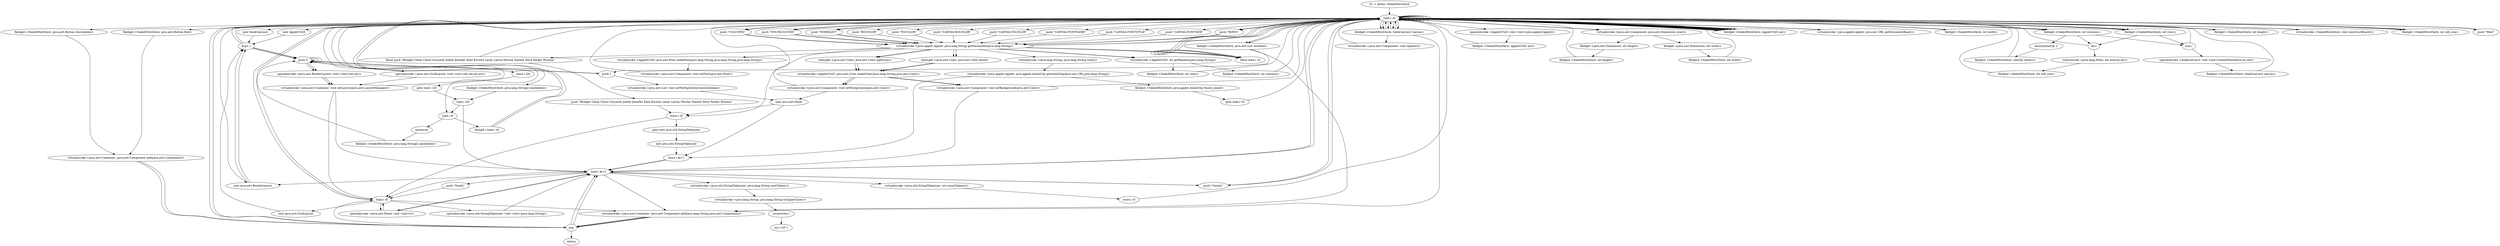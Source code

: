 digraph "" {
    "r0 := @this: SeekAWord3ech"
    "load.r r0"
    "r0 := @this: SeekAWord3ech"->"load.r r0";
    "new AppletUtil3"
    "load.r r0"->"new AppletUtil3";
    "dup1.r"
    "new AppletUtil3"->"dup1.r";
    "dup1.r"->"load.r r0";
    "specialinvoke <AppletUtil3: void <init>(java.applet.Applet)>"
    "load.r r0"->"specialinvoke <AppletUtil3: void <init>(java.applet.Applet)>";
    "fieldput <SeekAWord3ech: AppletUtil3 aut>"
    "specialinvoke <AppletUtil3: void <init>(java.applet.Applet)>"->"fieldput <SeekAWord3ech: AppletUtil3 aut>";
    "fieldput <SeekAWord3ech: AppletUtil3 aut>"->"load.r r0";
    "load.r r0"->"load.r r0";
    "virtualinvoke <java.awt.Component: java.awt.Dimension size()>"
    "load.r r0"->"virtualinvoke <java.awt.Component: java.awt.Dimension size()>";
    "fieldget <java.awt.Dimension: int width>"
    "virtualinvoke <java.awt.Component: java.awt.Dimension size()>"->"fieldget <java.awt.Dimension: int width>";
    "fieldput <SeekAWord3ech: int width>"
    "fieldget <java.awt.Dimension: int width>"->"fieldput <SeekAWord3ech: int width>";
    "fieldput <SeekAWord3ech: int width>"->"load.r r0";
    "load.r r0"->"load.r r0";
    "load.r r0"->"virtualinvoke <java.awt.Component: java.awt.Dimension size()>";
    "fieldget <java.awt.Dimension: int height>"
    "virtualinvoke <java.awt.Component: java.awt.Dimension size()>"->"fieldget <java.awt.Dimension: int height>";
    "fieldput <SeekAWord3ech: int height>"
    "fieldget <java.awt.Dimension: int height>"->"fieldput <SeekAWord3ech: int height>";
    "fieldput <SeekAWord3ech: int height>"->"load.r r0";
    "push \"ROWS\""
    "load.r r0"->"push \"ROWS\"";
    "virtualinvoke <java.applet.Applet: java.lang.String getParameter(java.lang.String)>"
    "push \"ROWS\""->"virtualinvoke <java.applet.Applet: java.lang.String getParameter(java.lang.String)>";
    "ifnull load.r r0"
    "virtualinvoke <java.applet.Applet: java.lang.String getParameter(java.lang.String)>"->"ifnull load.r r0";
    "ifnull load.r r0"->"load.r r0";
    "load.r r0"->"load.r r0";
    "fieldget <SeekAWord3ech: AppletUtil3 aut>"
    "load.r r0"->"fieldget <SeekAWord3ech: AppletUtil3 aut>";
    "fieldget <SeekAWord3ech: AppletUtil3 aut>"->"load.r r0";
    "load.r r0"->"push \"ROWS\"";
    "push \"ROWS\""->"virtualinvoke <java.applet.Applet: java.lang.String getParameter(java.lang.String)>";
    "virtualinvoke <AppletUtil3: int getRandom(java.lang.String)>"
    "virtualinvoke <java.applet.Applet: java.lang.String getParameter(java.lang.String)>"->"virtualinvoke <AppletUtil3: int getRandom(java.lang.String)>";
    "fieldput <SeekAWord3ech: int rows>"
    "virtualinvoke <AppletUtil3: int getRandom(java.lang.String)>"->"fieldput <SeekAWord3ech: int rows>";
    "fieldput <SeekAWord3ech: int rows>"->"load.r r0";
    "push \"COLUMNS\""
    "load.r r0"->"push \"COLUMNS\"";
    "push \"COLUMNS\""->"virtualinvoke <java.applet.Applet: java.lang.String getParameter(java.lang.String)>";
    "virtualinvoke <java.applet.Applet: java.lang.String getParameter(java.lang.String)>"->"ifnull load.r r0";
    "ifnull load.r r0"->"load.r r0";
    "load.r r0"->"load.r r0";
    "load.r r0"->"fieldget <SeekAWord3ech: AppletUtil3 aut>";
    "fieldget <SeekAWord3ech: AppletUtil3 aut>"->"load.r r0";
    "load.r r0"->"push \"COLUMNS\"";
    "push \"COLUMNS\""->"virtualinvoke <java.applet.Applet: java.lang.String getParameter(java.lang.String)>";
    "virtualinvoke <java.applet.Applet: java.lang.String getParameter(java.lang.String)>"->"virtualinvoke <AppletUtil3: int getRandom(java.lang.String)>";
    "fieldput <SeekAWord3ech: int columns>"
    "virtualinvoke <AppletUtil3: int getRandom(java.lang.String)>"->"fieldput <SeekAWord3ech: int columns>";
    "fieldput <SeekAWord3ech: int columns>"->"load.r r0";
    "push \"FOUND.SOUND\""
    "load.r r0"->"push \"FOUND.SOUND\"";
    "push \"FOUND.SOUND\""->"virtualinvoke <java.applet.Applet: java.lang.String getParameter(java.lang.String)>";
    "virtualinvoke <java.applet.Applet: java.lang.String getParameter(java.lang.String)>"->"ifnull load.r r0";
    "ifnull load.r r0"->"load.r r0";
    "load.r r0"->"load.r r0";
    "load.r r0"->"load.r r0";
    "virtualinvoke <java.applet.Applet: java.net.URL getDocumentBase()>"
    "load.r r0"->"virtualinvoke <java.applet.Applet: java.net.URL getDocumentBase()>";
    "virtualinvoke <java.applet.Applet: java.net.URL getDocumentBase()>"->"load.r r0";
    "load.r r0"->"push \"FOUND.SOUND\"";
    "push \"FOUND.SOUND\""->"virtualinvoke <java.applet.Applet: java.lang.String getParameter(java.lang.String)>";
    "virtualinvoke <java.lang.String: java.lang.String trim()>"
    "virtualinvoke <java.applet.Applet: java.lang.String getParameter(java.lang.String)>"->"virtualinvoke <java.lang.String: java.lang.String trim()>";
    "virtualinvoke <java.applet.Applet: java.applet.AudioClip getAudioClip(java.net.URL,java.lang.String)>"
    "virtualinvoke <java.lang.String: java.lang.String trim()>"->"virtualinvoke <java.applet.Applet: java.applet.AudioClip getAudioClip(java.net.URL,java.lang.String)>";
    "fieldput <SeekAWord3ech: java.applet.AudioClip found_sound>"
    "virtualinvoke <java.applet.Applet: java.applet.AudioClip getAudioClip(java.net.URL,java.lang.String)>"->"fieldput <SeekAWord3ech: java.applet.AudioClip found_sound>";
    "goto load.r r0"
    "fieldput <SeekAWord3ech: java.applet.AudioClip found_sound>"->"goto load.r r0";
    "goto load.r r0"->"load.r r0";
    "load.r r0"->"load.r r0";
    "fieldget <SeekAWord3ech: int width>"
    "load.r r0"->"fieldget <SeekAWord3ech: int width>";
    "fieldget <SeekAWord3ech: int width>"->"load.r r0";
    "fieldget <SeekAWord3ech: int columns>"
    "load.r r0"->"fieldget <SeekAWord3ech: int columns>";
    "div.i"
    "fieldget <SeekAWord3ech: int columns>"->"div.i";
    "div.i"->"load.r r0";
    "fieldget <SeekAWord3ech: int height>"
    "load.r r0"->"fieldget <SeekAWord3ech: int height>";
    "fieldget <SeekAWord3ech: int height>"->"load.r r0";
    "fieldget <SeekAWord3ech: int rows>"
    "load.r r0"->"fieldget <SeekAWord3ech: int rows>";
    "fieldget <SeekAWord3ech: int rows>"->"div.i";
    "staticinvoke <java.lang.Math: int min(int,int)>"
    "div.i"->"staticinvoke <java.lang.Math: int min(int,int)>";
    "fieldput <SeekAWord3ech: int cell_size>"
    "staticinvoke <java.lang.Math: int min(int,int)>"->"fieldput <SeekAWord3ech: int cell_size>";
    "fieldput <SeekAWord3ech: int cell_size>"->"load.r r0";
    "load.r r0"->"load.r r0";
    "load.r r0"->"fieldget <SeekAWord3ech: int rows>";
    "fieldget <SeekAWord3ech: int rows>"->"load.r r0";
    "load.r r0"->"fieldget <SeekAWord3ech: int columns>";
    "newmultiarray 2"
    "fieldget <SeekAWord3ech: int columns>"->"newmultiarray 2";
    "fieldput <SeekAWord3ech: char[][] letters>"
    "newmultiarray 2"->"fieldput <SeekAWord3ech: char[][] letters>";
    "fieldput <SeekAWord3ech: char[][] letters>"->"load.r r0";
    "push \"WORDLIST\""
    "load.r r0"->"push \"WORDLIST\"";
    "push \"WORDLIST\""->"virtualinvoke <java.applet.Applet: java.lang.String getParameter(java.lang.String)>";
    "ifnull push \"Bridget Chloe Claire Gwyneth Judith Jennifer Kate Kirsten Lacey Larisa Mischa Natalie Neve Parker Winona\""
    "virtualinvoke <java.applet.Applet: java.lang.String getParameter(java.lang.String)>"->"ifnull push \"Bridget Chloe Claire Gwyneth Judith Jennifer Kate Kirsten Lacey Larisa Mischa Natalie Neve Parker Winona\"";
    "ifnull push \"Bridget Chloe Claire Gwyneth Judith Jennifer Kate Kirsten Lacey Larisa Mischa Natalie Neve Parker Winona\""->"load.r r0";
    "load.r r0"->"push \"WORDLIST\"";
    "push \"WORDLIST\""->"virtualinvoke <java.applet.Applet: java.lang.String getParameter(java.lang.String)>";
    "store.r i0"
    "virtualinvoke <java.applet.Applet: java.lang.String getParameter(java.lang.String)>"->"store.r i0";
    "goto new java.util.StringTokenizer"
    "store.r i0"->"goto new java.util.StringTokenizer";
    "new java.util.StringTokenizer"
    "goto new java.util.StringTokenizer"->"new java.util.StringTokenizer";
    "store.r $r11"
    "new java.util.StringTokenizer"->"store.r $r11";
    "load.r $r11"
    "store.r $r11"->"load.r $r11";
    "load.r i0"
    "load.r $r11"->"load.r i0";
    "specialinvoke <java.util.StringTokenizer: void <init>(java.lang.String)>"
    "load.r i0"->"specialinvoke <java.util.StringTokenizer: void <init>(java.lang.String)>";
    "specialinvoke <java.util.StringTokenizer: void <init>(java.lang.String)>"->"load.r $r11";
    "virtualinvoke <java.util.StringTokenizer: int countTokens()>"
    "load.r $r11"->"virtualinvoke <java.util.StringTokenizer: int countTokens()>";
    "store.i i0"
    "virtualinvoke <java.util.StringTokenizer: int countTokens()>"->"store.i i0";
    "store.i i0"->"load.r r0";
    "load.i i0"
    "load.r r0"->"load.i i0";
    "newarray"
    "load.i i0"->"newarray";
    "fieldput <SeekAWord3ech: java.lang.String[] candidates>"
    "newarray"->"fieldput <SeekAWord3ech: java.lang.String[] candidates>";
    "push 0"
    "fieldput <SeekAWord3ech: java.lang.String[] candidates>"->"push 0";
    "store.i i20"
    "push 0"->"store.i i20";
    "goto load.i i20"
    "store.i i20"->"goto load.i i20";
    "load.i i20"
    "goto load.i i20"->"load.i i20";
    "load.i i20"->"load.i i0";
    "ifcmplt.i load.r r0"
    "load.i i0"->"ifcmplt.i load.r r0";
    "ifcmplt.i load.r r0"->"load.r r0";
    "virtualinvoke <SeekAWord3ech: void constructBoard()>"
    "load.r r0"->"virtualinvoke <SeekAWord3ech: void constructBoard()>";
    "virtualinvoke <SeekAWord3ech: void constructBoard()>"->"load.r r0";
    "fieldget <SeekAWord3ech: java.awt.List wordlist>"
    "load.r r0"->"fieldget <SeekAWord3ech: java.awt.List wordlist>";
    "push 1"
    "fieldget <SeekAWord3ech: java.awt.List wordlist>"->"push 1";
    "virtualinvoke <java.awt.List: void setMultipleSelections(boolean)>"
    "push 1"->"virtualinvoke <java.awt.List: void setMultipleSelections(boolean)>";
    "new java.awt.Panel"
    "virtualinvoke <java.awt.List: void setMultipleSelections(boolean)>"->"new java.awt.Panel";
    "new java.awt.Panel"->"store.r $r11";
    "store.r $r11"->"load.r $r11";
    "specialinvoke <java.awt.Panel: void <init>()>"
    "load.r $r11"->"specialinvoke <java.awt.Panel: void <init>()>";
    "specialinvoke <java.awt.Panel: void <init>()>"->"load.r $r11";
    "new java.awt.BorderLayout"
    "load.r $r11"->"new java.awt.BorderLayout";
    "new java.awt.BorderLayout"->"dup1.r";
    "dup1.r"->"push 0";
    "push 0"->"push 0";
    "specialinvoke <java.awt.BorderLayout: void <init>(int,int)>"
    "push 0"->"specialinvoke <java.awt.BorderLayout: void <init>(int,int)>";
    "virtualinvoke <java.awt.Container: void setLayout(java.awt.LayoutManager)>"
    "specialinvoke <java.awt.BorderLayout: void <init>(int,int)>"->"virtualinvoke <java.awt.Container: void setLayout(java.awt.LayoutManager)>";
    "virtualinvoke <java.awt.Container: void setLayout(java.awt.LayoutManager)>"->"load.r $r11";
    "load.r $r11"->"load.r r0";
    "load.r r0"->"fieldget <SeekAWord3ech: AppletUtil3 aut>";
    "fieldget <SeekAWord3ech: AppletUtil3 aut>"->"load.r r0";
    "push \"BGCOLOR\""
    "load.r r0"->"push \"BGCOLOR\"";
    "push \"BGCOLOR\""->"virtualinvoke <java.applet.Applet: java.lang.String getParameter(java.lang.String)>";
    "staticget <java.awt.Color: java.awt.Color lightGray>"
    "virtualinvoke <java.applet.Applet: java.lang.String getParameter(java.lang.String)>"->"staticget <java.awt.Color: java.awt.Color lightGray>";
    "virtualinvoke <AppletUtil3: java.awt.Color makeColor(java.lang.String,java.awt.Color)>"
    "staticget <java.awt.Color: java.awt.Color lightGray>"->"virtualinvoke <AppletUtil3: java.awt.Color makeColor(java.lang.String,java.awt.Color)>";
    "virtualinvoke <java.awt.Component: void setBackground(java.awt.Color)>"
    "virtualinvoke <AppletUtil3: java.awt.Color makeColor(java.lang.String,java.awt.Color)>"->"virtualinvoke <java.awt.Component: void setBackground(java.awt.Color)>";
    "virtualinvoke <java.awt.Component: void setBackground(java.awt.Color)>"->"load.r $r11";
    "load.r $r11"->"load.r r0";
    "load.r r0"->"fieldget <SeekAWord3ech: AppletUtil3 aut>";
    "fieldget <SeekAWord3ech: AppletUtil3 aut>"->"load.r r0";
    "push \"FGCOLOR\""
    "load.r r0"->"push \"FGCOLOR\"";
    "push \"FGCOLOR\""->"virtualinvoke <java.applet.Applet: java.lang.String getParameter(java.lang.String)>";
    "staticget <java.awt.Color: java.awt.Color black>"
    "virtualinvoke <java.applet.Applet: java.lang.String getParameter(java.lang.String)>"->"staticget <java.awt.Color: java.awt.Color black>";
    "staticget <java.awt.Color: java.awt.Color black>"->"virtualinvoke <AppletUtil3: java.awt.Color makeColor(java.lang.String,java.awt.Color)>";
    "virtualinvoke <java.awt.Component: void setForeground(java.awt.Color)>"
    "virtualinvoke <AppletUtil3: java.awt.Color makeColor(java.lang.String,java.awt.Color)>"->"virtualinvoke <java.awt.Component: void setForeground(java.awt.Color)>";
    "virtualinvoke <java.awt.Component: void setForeground(java.awt.Color)>"->"new java.awt.Panel";
    "new java.awt.Panel"->"store.r i0";
    "store.r i0"->"load.r i0";
    "load.r i0"->"specialinvoke <java.awt.Panel: void <init>()>";
    "specialinvoke <java.awt.Panel: void <init>()>"->"load.r i0";
    "new java.awt.GridLayout"
    "load.r i0"->"new java.awt.GridLayout";
    "new java.awt.GridLayout"->"dup1.r";
    "dup1.r"->"push 0";
    "push 0"->"push 1";
    "push 1"->"push 0";
    "push 0"->"push 0";
    "specialinvoke <java.awt.GridLayout: void <init>(int,int,int,int)>"
    "push 0"->"specialinvoke <java.awt.GridLayout: void <init>(int,int,int,int)>";
    "specialinvoke <java.awt.GridLayout: void <init>(int,int,int,int)>"->"virtualinvoke <java.awt.Container: void setLayout(java.awt.LayoutManager)>";
    "virtualinvoke <java.awt.Container: void setLayout(java.awt.LayoutManager)>"->"load.r i0";
    "load.r i0"->"load.r r0";
    "fieldget <SeekAWord3ech: java.awt.Button find>"
    "load.r r0"->"fieldget <SeekAWord3ech: java.awt.Button find>";
    "virtualinvoke <java.awt.Container: java.awt.Component add(java.awt.Component)>"
    "fieldget <SeekAWord3ech: java.awt.Button find>"->"virtualinvoke <java.awt.Container: java.awt.Component add(java.awt.Component)>";
    "pop"
    "virtualinvoke <java.awt.Container: java.awt.Component add(java.awt.Component)>"->"pop";
    "pop"->"load.r i0";
    "load.r i0"->"load.r r0";
    "fieldget <SeekAWord3ech: java.awt.Button rescramble>"
    "load.r r0"->"fieldget <SeekAWord3ech: java.awt.Button rescramble>";
    "fieldget <SeekAWord3ech: java.awt.Button rescramble>"->"virtualinvoke <java.awt.Container: java.awt.Component add(java.awt.Component)>";
    "virtualinvoke <java.awt.Container: java.awt.Component add(java.awt.Component)>"->"pop";
    "pop"->"load.r $r11";
    "push \"Center\""
    "load.r $r11"->"push \"Center\"";
    "push \"Center\""->"load.r r0";
    "load.r r0"->"fieldget <SeekAWord3ech: java.awt.List wordlist>";
    "virtualinvoke <java.awt.Container: java.awt.Component add(java.lang.String,java.awt.Component)>"
    "fieldget <SeekAWord3ech: java.awt.List wordlist>"->"virtualinvoke <java.awt.Container: java.awt.Component add(java.lang.String,java.awt.Component)>";
    "virtualinvoke <java.awt.Container: java.awt.Component add(java.lang.String,java.awt.Component)>"->"pop";
    "pop"->"load.r $r11";
    "push \"South\""
    "load.r $r11"->"push \"South\"";
    "push \"South\""->"load.r i0";
    "load.r i0"->"virtualinvoke <java.awt.Container: java.awt.Component add(java.lang.String,java.awt.Component)>";
    "virtualinvoke <java.awt.Container: java.awt.Component add(java.lang.String,java.awt.Component)>"->"pop";
    "pop"->"load.r r0";
    "new SeekCanvas3"
    "load.r r0"->"new SeekCanvas3";
    "new SeekCanvas3"->"dup1.r";
    "dup1.r"->"load.r r0";
    "load.r r0"->"load.r r0";
    "fieldget <SeekAWord3ech: int cell_size>"
    "load.r r0"->"fieldget <SeekAWord3ech: int cell_size>";
    "fieldget <SeekAWord3ech: int cell_size>"->"load.r r0";
    "load.r r0"->"fieldget <SeekAWord3ech: int columns>";
    "mul.i"
    "fieldget <SeekAWord3ech: int columns>"->"mul.i";
    "mul.i"->"load.r r0";
    "load.r r0"->"fieldget <SeekAWord3ech: int cell_size>";
    "fieldget <SeekAWord3ech: int cell_size>"->"load.r r0";
    "load.r r0"->"fieldget <SeekAWord3ech: int rows>";
    "fieldget <SeekAWord3ech: int rows>"->"mul.i";
    "specialinvoke <SeekCanvas3: void <init>(SeekAWord3ech,int,int)>"
    "mul.i"->"specialinvoke <SeekCanvas3: void <init>(SeekAWord3ech,int,int)>";
    "fieldput <SeekAWord3ech: SeekCanvas3 canvas>"
    "specialinvoke <SeekCanvas3: void <init>(SeekAWord3ech,int,int)>"->"fieldput <SeekAWord3ech: SeekCanvas3 canvas>";
    "fieldput <SeekAWord3ech: SeekCanvas3 canvas>"->"load.r r0";
    "fieldget <SeekAWord3ech: SeekCanvas3 canvas>"
    "load.r r0"->"fieldget <SeekAWord3ech: SeekCanvas3 canvas>";
    "virtualinvoke <java.awt.Component: void repaint()>"
    "fieldget <SeekAWord3ech: SeekCanvas3 canvas>"->"virtualinvoke <java.awt.Component: void repaint()>";
    "virtualinvoke <java.awt.Component: void repaint()>"->"load.r r0";
    "load.r r0"->"fieldget <SeekAWord3ech: SeekCanvas3 canvas>";
    "fieldget <SeekAWord3ech: SeekCanvas3 canvas>"->"load.r r0";
    "load.r r0"->"fieldget <SeekAWord3ech: AppletUtil3 aut>";
    "fieldget <SeekAWord3ech: AppletUtil3 aut>"->"load.r r0";
    "push \"CANVAS.BGCOLOR\""
    "load.r r0"->"push \"CANVAS.BGCOLOR\"";
    "push \"CANVAS.BGCOLOR\""->"virtualinvoke <java.applet.Applet: java.lang.String getParameter(java.lang.String)>";
    "virtualinvoke <java.applet.Applet: java.lang.String getParameter(java.lang.String)>"->"staticget <java.awt.Color: java.awt.Color lightGray>";
    "staticget <java.awt.Color: java.awt.Color lightGray>"->"virtualinvoke <AppletUtil3: java.awt.Color makeColor(java.lang.String,java.awt.Color)>";
    "virtualinvoke <AppletUtil3: java.awt.Color makeColor(java.lang.String,java.awt.Color)>"->"virtualinvoke <java.awt.Component: void setBackground(java.awt.Color)>";
    "virtualinvoke <java.awt.Component: void setBackground(java.awt.Color)>"->"load.r r0";
    "load.r r0"->"fieldget <SeekAWord3ech: SeekCanvas3 canvas>";
    "fieldget <SeekAWord3ech: SeekCanvas3 canvas>"->"load.r r0";
    "load.r r0"->"fieldget <SeekAWord3ech: AppletUtil3 aut>";
    "fieldget <SeekAWord3ech: AppletUtil3 aut>"->"load.r r0";
    "push \"CANVAS.FGCOLOR\""
    "load.r r0"->"push \"CANVAS.FGCOLOR\"";
    "push \"CANVAS.FGCOLOR\""->"virtualinvoke <java.applet.Applet: java.lang.String getParameter(java.lang.String)>";
    "virtualinvoke <java.applet.Applet: java.lang.String getParameter(java.lang.String)>"->"staticget <java.awt.Color: java.awt.Color black>";
    "staticget <java.awt.Color: java.awt.Color black>"->"virtualinvoke <AppletUtil3: java.awt.Color makeColor(java.lang.String,java.awt.Color)>";
    "virtualinvoke <AppletUtil3: java.awt.Color makeColor(java.lang.String,java.awt.Color)>"->"virtualinvoke <java.awt.Component: void setForeground(java.awt.Color)>";
    "virtualinvoke <java.awt.Component: void setForeground(java.awt.Color)>"->"load.r r0";
    "load.r r0"->"fieldget <SeekAWord3ech: SeekCanvas3 canvas>";
    "fieldget <SeekAWord3ech: SeekCanvas3 canvas>"->"load.r r0";
    "load.r r0"->"fieldget <SeekAWord3ech: AppletUtil3 aut>";
    "fieldget <SeekAWord3ech: AppletUtil3 aut>"->"load.r r0";
    "push \"CANVAS.FONTNAME\""
    "load.r r0"->"push \"CANVAS.FONTNAME\"";
    "push \"CANVAS.FONTNAME\""->"virtualinvoke <java.applet.Applet: java.lang.String getParameter(java.lang.String)>";
    "virtualinvoke <java.applet.Applet: java.lang.String getParameter(java.lang.String)>"->"load.r r0";
    "push \"CANVAS.FONTSTYLE\""
    "load.r r0"->"push \"CANVAS.FONTSTYLE\"";
    "push \"CANVAS.FONTSTYLE\""->"virtualinvoke <java.applet.Applet: java.lang.String getParameter(java.lang.String)>";
    "virtualinvoke <java.applet.Applet: java.lang.String getParameter(java.lang.String)>"->"load.r r0";
    "push \"CANVAS.FONTSIZE\""
    "load.r r0"->"push \"CANVAS.FONTSIZE\"";
    "push \"CANVAS.FONTSIZE\""->"virtualinvoke <java.applet.Applet: java.lang.String getParameter(java.lang.String)>";
    "virtualinvoke <AppletUtil3: java.awt.Font makeFont(java.lang.String,java.lang.String,java.lang.String)>"
    "virtualinvoke <java.applet.Applet: java.lang.String getParameter(java.lang.String)>"->"virtualinvoke <AppletUtil3: java.awt.Font makeFont(java.lang.String,java.lang.String,java.lang.String)>";
    "virtualinvoke <java.awt.Component: void setFont(java.awt.Font)>"
    "virtualinvoke <AppletUtil3: java.awt.Font makeFont(java.lang.String,java.lang.String,java.lang.String)>"->"virtualinvoke <java.awt.Component: void setFont(java.awt.Font)>";
    "virtualinvoke <java.awt.Component: void setFont(java.awt.Font)>"->"load.r r0";
    "load.r r0"->"new java.awt.BorderLayout";
    "new java.awt.BorderLayout"->"dup1.r";
    "dup1.r"->"push 0";
    "push 0"->"push 0";
    "push 0"->"specialinvoke <java.awt.BorderLayout: void <init>(int,int)>";
    "specialinvoke <java.awt.BorderLayout: void <init>(int,int)>"->"virtualinvoke <java.awt.Container: void setLayout(java.awt.LayoutManager)>";
    "virtualinvoke <java.awt.Container: void setLayout(java.awt.LayoutManager)>"->"load.r r0";
    "push \"West\""
    "load.r r0"->"push \"West\"";
    "push \"West\""->"load.r r0";
    "load.r r0"->"fieldget <SeekAWord3ech: SeekCanvas3 canvas>";
    "fieldget <SeekAWord3ech: SeekCanvas3 canvas>"->"virtualinvoke <java.awt.Container: java.awt.Component add(java.lang.String,java.awt.Component)>";
    "virtualinvoke <java.awt.Container: java.awt.Component add(java.lang.String,java.awt.Component)>"->"pop";
    "pop"->"load.r r0";
    "load.r r0"->"push \"Center\"";
    "push \"Center\""->"load.r $r11";
    "load.r $r11"->"virtualinvoke <java.awt.Container: java.awt.Component add(java.lang.String,java.awt.Component)>";
    "virtualinvoke <java.awt.Container: java.awt.Component add(java.lang.String,java.awt.Component)>"->"pop";
    "return"
    "pop"->"return";
    "ifcmplt.i load.r r0"->"load.r r0";
    "fieldget <SeekAWord3ech: java.lang.String[] candidates>"
    "load.r r0"->"fieldget <SeekAWord3ech: java.lang.String[] candidates>";
    "fieldget <SeekAWord3ech: java.lang.String[] candidates>"->"load.i i20";
    "load.i i20"->"load.r $r11";
    "virtualinvoke <java.util.StringTokenizer: java.lang.String nextToken()>"
    "load.r $r11"->"virtualinvoke <java.util.StringTokenizer: java.lang.String nextToken()>";
    "virtualinvoke <java.lang.String: java.lang.String toUpperCase()>"
    "virtualinvoke <java.util.StringTokenizer: java.lang.String nextToken()>"->"virtualinvoke <java.lang.String: java.lang.String toUpperCase()>";
    "arraywrite.r"
    "virtualinvoke <java.lang.String: java.lang.String toUpperCase()>"->"arraywrite.r";
    "inc.i i20 1"
    "arraywrite.r"->"inc.i i20 1";
    "push \"Bridget Chloe Claire Gwyneth Judith Jennifer Kate Kirsten Lacey Larisa Mischa Natalie Neve Parker Winona\""
    "ifnull push \"Bridget Chloe Claire Gwyneth Judith Jennifer Kate Kirsten Lacey Larisa Mischa Natalie Neve Parker Winona\""->"push \"Bridget Chloe Claire Gwyneth Judith Jennifer Kate Kirsten Lacey Larisa Mischa Natalie Neve Parker Winona\"";
    "push \"Bridget Chloe Claire Gwyneth Judith Jennifer Kate Kirsten Lacey Larisa Mischa Natalie Neve Parker Winona\""->"store.r i0";
    "virtualinvoke <java.applet.Applet: java.applet.AudioClip getAudioClip(java.net.URL,java.lang.String)>"->"store.r $r11";
}
